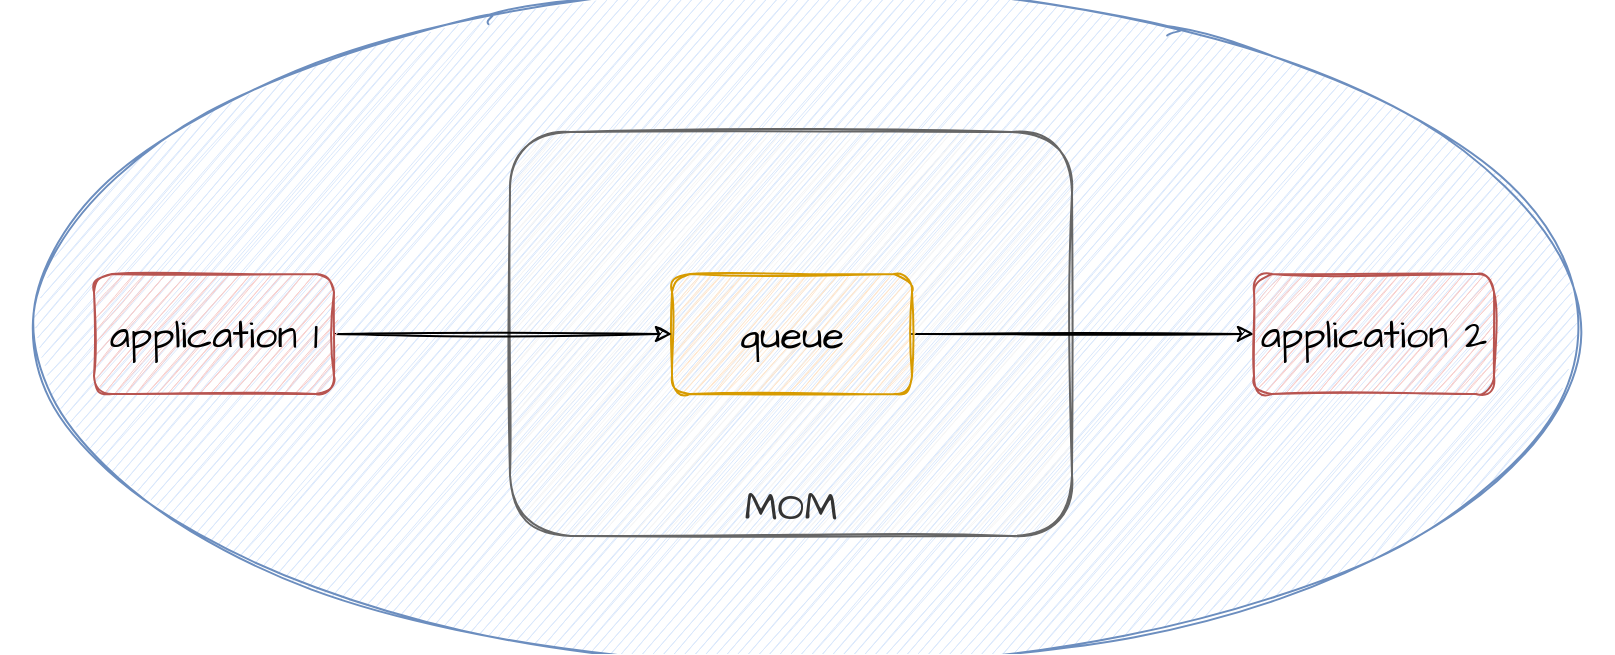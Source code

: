 <mxfile version="16.0.0" type="device"><diagram id="iR7kW6d5z7mH8W_eMVzF" name="Page-1"><mxGraphModel dx="1422" dy="700" grid="0" gridSize="10" guides="1" tooltips="1" connect="1" arrows="1" fold="1" page="1" pageScale="1" pageWidth="827" pageHeight="1169" math="0" shadow="0"><root><mxCell id="0"/><mxCell id="1" parent="0"/><mxCell id="TzwmGVq45nUkFH9WtZVp-6" value="" style="ellipse;whiteSpace=wrap;html=1;sketch=1;fontFamily=Architects Daughter;fontSource=https%3A%2F%2Ffonts.googleapis.com%2Fcss%3Ffamily%3DArchitects%2BDaughter;fontSize=20;fillColor=#dae8fc;strokeColor=#6c8ebf;" vertex="1" parent="1"><mxGeometry x="19" y="112" width="805" height="325" as="geometry"/></mxCell><mxCell id="LwVA78MGahFg6l0W7koL-2" value="MOM" style="rounded=1;whiteSpace=wrap;html=1;sketch=1;hachureGap=4;fontFamily=Architects Daughter;fontSource=https%3A%2F%2Ffonts.googleapis.com%2Fcss%3Ffamily%3DArchitects%2BDaughter;fontSize=20;labelPosition=center;verticalLabelPosition=middle;align=center;verticalAlign=bottom;fillColor=#f5f5f5;strokeColor=#666666;fontColor=#333333;" parent="1" vertex="1"><mxGeometry x="273" y="177" width="281" height="202" as="geometry"/></mxCell><mxCell id="TzwmGVq45nUkFH9WtZVp-5" style="edgeStyle=orthogonalEdgeStyle;rounded=0;sketch=1;orthogonalLoop=1;jettySize=auto;html=1;fontFamily=Architects Daughter;fontSource=https%3A%2F%2Ffonts.googleapis.com%2Fcss%3Ffamily%3DArchitects%2BDaughter;fontSize=20;" edge="1" parent="1" source="TzwmGVq45nUkFH9WtZVp-1" target="TzwmGVq45nUkFH9WtZVp-3"><mxGeometry relative="1" as="geometry"/></mxCell><mxCell id="TzwmGVq45nUkFH9WtZVp-1" value="queue" style="rounded=1;whiteSpace=wrap;html=1;sketch=1;fontSize=20;fontFamily=Architects Daughter;fontSource=https%3A%2F%2Ffonts.googleapis.com%2Fcss%3Ffamily%3DArchitects%2BDaughter;fillColor=#ffe6cc;strokeColor=#d79b00;" vertex="1" parent="1"><mxGeometry x="354" y="248" width="120" height="60" as="geometry"/></mxCell><mxCell id="TzwmGVq45nUkFH9WtZVp-4" style="edgeStyle=orthogonalEdgeStyle;rounded=0;orthogonalLoop=1;jettySize=auto;html=1;entryX=0;entryY=0.5;entryDx=0;entryDy=0;fontFamily=Architects Daughter;fontSource=https%3A%2F%2Ffonts.googleapis.com%2Fcss%3Ffamily%3DArchitects%2BDaughter;fontSize=20;sketch=1;" edge="1" parent="1" source="TzwmGVq45nUkFH9WtZVp-2" target="TzwmGVq45nUkFH9WtZVp-1"><mxGeometry relative="1" as="geometry"/></mxCell><mxCell id="TzwmGVq45nUkFH9WtZVp-2" value="application 1" style="rounded=1;whiteSpace=wrap;html=1;sketch=1;fontSize=20;fontFamily=Architects Daughter;fontSource=https%3A%2F%2Ffonts.googleapis.com%2Fcss%3Ffamily%3DArchitects%2BDaughter;fillColor=#f8cecc;strokeColor=#b85450;" vertex="1" parent="1"><mxGeometry x="65" y="248" width="120" height="60" as="geometry"/></mxCell><mxCell id="TzwmGVq45nUkFH9WtZVp-3" value="application 2" style="rounded=1;whiteSpace=wrap;html=1;sketch=1;fontSize=20;fontFamily=Architects Daughter;fontSource=https%3A%2F%2Ffonts.googleapis.com%2Fcss%3Ffamily%3DArchitects%2BDaughter;fillColor=#f8cecc;strokeColor=#b85450;" vertex="1" parent="1"><mxGeometry x="645" y="248" width="120" height="60" as="geometry"/></mxCell></root></mxGraphModel></diagram></mxfile>